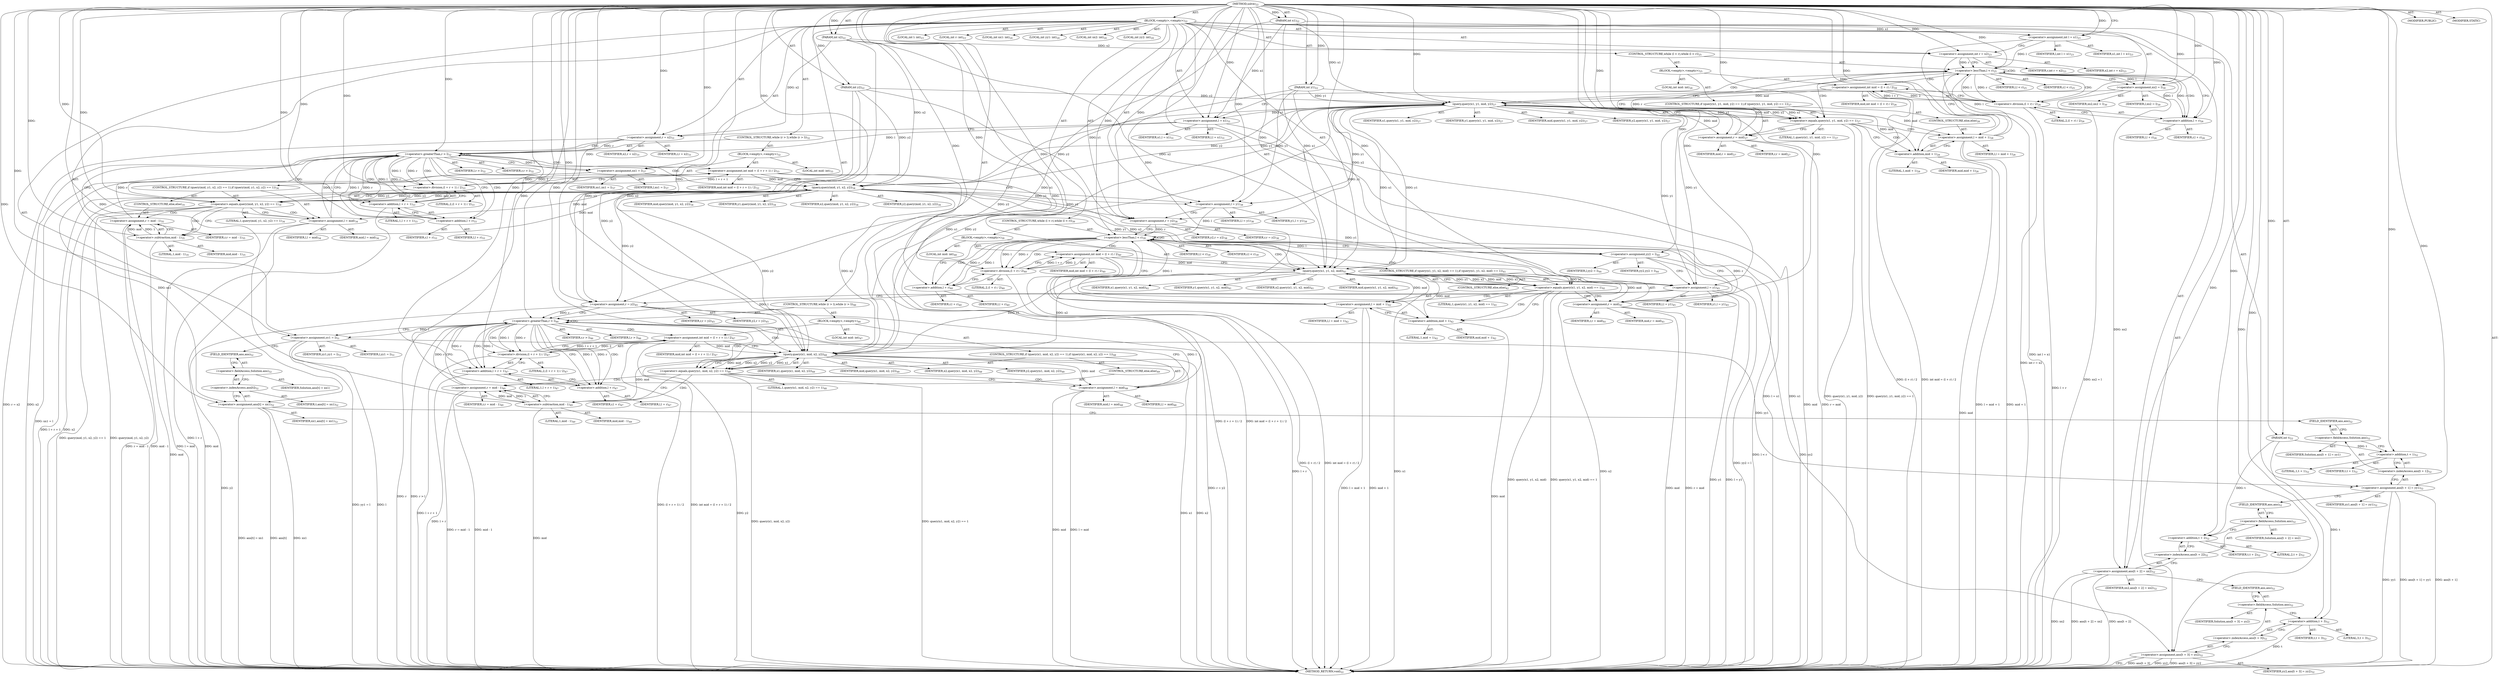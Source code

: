 digraph "solve" {  
"121" [label = <(METHOD,solve)<SUB>22</SUB>> ]
"122" [label = <(PARAM,int x1)<SUB>22</SUB>> ]
"123" [label = <(PARAM,int y1)<SUB>22</SUB>> ]
"124" [label = <(PARAM,int x2)<SUB>22</SUB>> ]
"125" [label = <(PARAM,int y2)<SUB>22</SUB>> ]
"126" [label = <(PARAM,int t)<SUB>22</SUB>> ]
"127" [label = <(BLOCK,&lt;empty&gt;,&lt;empty&gt;)<SUB>22</SUB>> ]
"128" [label = <(LOCAL,int l: int)<SUB>23</SUB>> ]
"129" [label = <(LOCAL,int r: int)<SUB>23</SUB>> ]
"130" [label = <(&lt;operator&gt;.assignment,int l = x1)<SUB>23</SUB>> ]
"131" [label = <(IDENTIFIER,l,int l = x1)<SUB>23</SUB>> ]
"132" [label = <(IDENTIFIER,x1,int l = x1)<SUB>23</SUB>> ]
"133" [label = <(&lt;operator&gt;.assignment,int r = x2)<SUB>23</SUB>> ]
"134" [label = <(IDENTIFIER,r,int r = x2)<SUB>23</SUB>> ]
"135" [label = <(IDENTIFIER,x2,int r = x2)<SUB>23</SUB>> ]
"136" [label = <(LOCAL,int xx1: int)<SUB>24</SUB>> ]
"137" [label = <(LOCAL,int yy1: int)<SUB>24</SUB>> ]
"138" [label = <(LOCAL,int xx2: int)<SUB>24</SUB>> ]
"139" [label = <(LOCAL,int yy2: int)<SUB>24</SUB>> ]
"140" [label = <(CONTROL_STRUCTURE,while (l &lt; r),while (l &lt; r))<SUB>25</SUB>> ]
"141" [label = <(&lt;operator&gt;.lessThan,l &lt; r)<SUB>25</SUB>> ]
"142" [label = <(IDENTIFIER,l,l &lt; r)<SUB>25</SUB>> ]
"143" [label = <(IDENTIFIER,r,l &lt; r)<SUB>25</SUB>> ]
"144" [label = <(BLOCK,&lt;empty&gt;,&lt;empty&gt;)<SUB>25</SUB>> ]
"145" [label = <(LOCAL,int mid: int)<SUB>26</SUB>> ]
"146" [label = <(&lt;operator&gt;.assignment,int mid = (l + r) / 2)<SUB>26</SUB>> ]
"147" [label = <(IDENTIFIER,mid,int mid = (l + r) / 2)<SUB>26</SUB>> ]
"148" [label = <(&lt;operator&gt;.division,(l + r) / 2)<SUB>26</SUB>> ]
"149" [label = <(&lt;operator&gt;.addition,l + r)<SUB>26</SUB>> ]
"150" [label = <(IDENTIFIER,l,l + r)<SUB>26</SUB>> ]
"151" [label = <(IDENTIFIER,r,l + r)<SUB>26</SUB>> ]
"152" [label = <(LITERAL,2,(l + r) / 2)<SUB>26</SUB>> ]
"153" [label = <(CONTROL_STRUCTURE,if (query(x1, y1, mid, y2) == 1),if (query(x1, y1, mid, y2) == 1))<SUB>27</SUB>> ]
"154" [label = <(&lt;operator&gt;.equals,query(x1, y1, mid, y2) == 1)<SUB>27</SUB>> ]
"155" [label = <(query,query(x1, y1, mid, y2))<SUB>27</SUB>> ]
"156" [label = <(IDENTIFIER,x1,query(x1, y1, mid, y2))<SUB>27</SUB>> ]
"157" [label = <(IDENTIFIER,y1,query(x1, y1, mid, y2))<SUB>27</SUB>> ]
"158" [label = <(IDENTIFIER,mid,query(x1, y1, mid, y2))<SUB>27</SUB>> ]
"159" [label = <(IDENTIFIER,y2,query(x1, y1, mid, y2))<SUB>27</SUB>> ]
"160" [label = <(LITERAL,1,query(x1, y1, mid, y2) == 1)<SUB>27</SUB>> ]
"161" [label = <(&lt;operator&gt;.assignment,r = mid)<SUB>27</SUB>> ]
"162" [label = <(IDENTIFIER,r,r = mid)<SUB>27</SUB>> ]
"163" [label = <(IDENTIFIER,mid,r = mid)<SUB>27</SUB>> ]
"164" [label = <(CONTROL_STRUCTURE,else,else)<SUB>28</SUB>> ]
"165" [label = <(&lt;operator&gt;.assignment,l = mid + 1)<SUB>28</SUB>> ]
"166" [label = <(IDENTIFIER,l,l = mid + 1)<SUB>28</SUB>> ]
"167" [label = <(&lt;operator&gt;.addition,mid + 1)<SUB>28</SUB>> ]
"168" [label = <(IDENTIFIER,mid,mid + 1)<SUB>28</SUB>> ]
"169" [label = <(LITERAL,1,mid + 1)<SUB>28</SUB>> ]
"170" [label = <(&lt;operator&gt;.assignment,xx2 = l)<SUB>30</SUB>> ]
"171" [label = <(IDENTIFIER,xx2,xx2 = l)<SUB>30</SUB>> ]
"172" [label = <(IDENTIFIER,l,xx2 = l)<SUB>30</SUB>> ]
"173" [label = <(&lt;operator&gt;.assignment,l = x1)<SUB>31</SUB>> ]
"174" [label = <(IDENTIFIER,l,l = x1)<SUB>31</SUB>> ]
"175" [label = <(IDENTIFIER,x1,l = x1)<SUB>31</SUB>> ]
"176" [label = <(&lt;operator&gt;.assignment,r = x2)<SUB>31</SUB>> ]
"177" [label = <(IDENTIFIER,r,r = x2)<SUB>31</SUB>> ]
"178" [label = <(IDENTIFIER,x2,r = x2)<SUB>31</SUB>> ]
"179" [label = <(CONTROL_STRUCTURE,while (r &gt; l),while (r &gt; l))<SUB>32</SUB>> ]
"180" [label = <(&lt;operator&gt;.greaterThan,r &gt; l)<SUB>32</SUB>> ]
"181" [label = <(IDENTIFIER,r,r &gt; l)<SUB>32</SUB>> ]
"182" [label = <(IDENTIFIER,l,r &gt; l)<SUB>32</SUB>> ]
"183" [label = <(BLOCK,&lt;empty&gt;,&lt;empty&gt;)<SUB>32</SUB>> ]
"184" [label = <(LOCAL,int mid: int)<SUB>33</SUB>> ]
"185" [label = <(&lt;operator&gt;.assignment,int mid = (l + r + 1) / 2)<SUB>33</SUB>> ]
"186" [label = <(IDENTIFIER,mid,int mid = (l + r + 1) / 2)<SUB>33</SUB>> ]
"187" [label = <(&lt;operator&gt;.division,(l + r + 1) / 2)<SUB>33</SUB>> ]
"188" [label = <(&lt;operator&gt;.addition,l + r + 1)<SUB>33</SUB>> ]
"189" [label = <(&lt;operator&gt;.addition,l + r)<SUB>33</SUB>> ]
"190" [label = <(IDENTIFIER,l,l + r)<SUB>33</SUB>> ]
"191" [label = <(IDENTIFIER,r,l + r)<SUB>33</SUB>> ]
"192" [label = <(LITERAL,1,l + r + 1)<SUB>33</SUB>> ]
"193" [label = <(LITERAL,2,(l + r + 1) / 2)<SUB>33</SUB>> ]
"194" [label = <(CONTROL_STRUCTURE,if (query(mid, y1, x2, y2) == 1),if (query(mid, y1, x2, y2) == 1))<SUB>34</SUB>> ]
"195" [label = <(&lt;operator&gt;.equals,query(mid, y1, x2, y2) == 1)<SUB>34</SUB>> ]
"196" [label = <(query,query(mid, y1, x2, y2))<SUB>34</SUB>> ]
"197" [label = <(IDENTIFIER,mid,query(mid, y1, x2, y2))<SUB>34</SUB>> ]
"198" [label = <(IDENTIFIER,y1,query(mid, y1, x2, y2))<SUB>34</SUB>> ]
"199" [label = <(IDENTIFIER,x2,query(mid, y1, x2, y2))<SUB>34</SUB>> ]
"200" [label = <(IDENTIFIER,y2,query(mid, y1, x2, y2))<SUB>34</SUB>> ]
"201" [label = <(LITERAL,1,query(mid, y1, x2, y2) == 1)<SUB>34</SUB>> ]
"202" [label = <(&lt;operator&gt;.assignment,l = mid)<SUB>34</SUB>> ]
"203" [label = <(IDENTIFIER,l,l = mid)<SUB>34</SUB>> ]
"204" [label = <(IDENTIFIER,mid,l = mid)<SUB>34</SUB>> ]
"205" [label = <(CONTROL_STRUCTURE,else,else)<SUB>35</SUB>> ]
"206" [label = <(&lt;operator&gt;.assignment,r = mid - 1)<SUB>35</SUB>> ]
"207" [label = <(IDENTIFIER,r,r = mid - 1)<SUB>35</SUB>> ]
"208" [label = <(&lt;operator&gt;.subtraction,mid - 1)<SUB>35</SUB>> ]
"209" [label = <(IDENTIFIER,mid,mid - 1)<SUB>35</SUB>> ]
"210" [label = <(LITERAL,1,mid - 1)<SUB>35</SUB>> ]
"211" [label = <(&lt;operator&gt;.assignment,xx1 = l)<SUB>37</SUB>> ]
"212" [label = <(IDENTIFIER,xx1,xx1 = l)<SUB>37</SUB>> ]
"213" [label = <(IDENTIFIER,l,xx1 = l)<SUB>37</SUB>> ]
"214" [label = <(&lt;operator&gt;.assignment,l = y1)<SUB>38</SUB>> ]
"215" [label = <(IDENTIFIER,l,l = y1)<SUB>38</SUB>> ]
"216" [label = <(IDENTIFIER,y1,l = y1)<SUB>38</SUB>> ]
"217" [label = <(&lt;operator&gt;.assignment,r = y2)<SUB>38</SUB>> ]
"218" [label = <(IDENTIFIER,r,r = y2)<SUB>38</SUB>> ]
"219" [label = <(IDENTIFIER,y2,r = y2)<SUB>38</SUB>> ]
"220" [label = <(CONTROL_STRUCTURE,while (l &lt; r),while (l &lt; r))<SUB>39</SUB>> ]
"221" [label = <(&lt;operator&gt;.lessThan,l &lt; r)<SUB>39</SUB>> ]
"222" [label = <(IDENTIFIER,l,l &lt; r)<SUB>39</SUB>> ]
"223" [label = <(IDENTIFIER,r,l &lt; r)<SUB>39</SUB>> ]
"224" [label = <(BLOCK,&lt;empty&gt;,&lt;empty&gt;)<SUB>39</SUB>> ]
"225" [label = <(LOCAL,int mid: int)<SUB>40</SUB>> ]
"226" [label = <(&lt;operator&gt;.assignment,int mid = (l + r) / 2)<SUB>40</SUB>> ]
"227" [label = <(IDENTIFIER,mid,int mid = (l + r) / 2)<SUB>40</SUB>> ]
"228" [label = <(&lt;operator&gt;.division,(l + r) / 2)<SUB>40</SUB>> ]
"229" [label = <(&lt;operator&gt;.addition,l + r)<SUB>40</SUB>> ]
"230" [label = <(IDENTIFIER,l,l + r)<SUB>40</SUB>> ]
"231" [label = <(IDENTIFIER,r,l + r)<SUB>40</SUB>> ]
"232" [label = <(LITERAL,2,(l + r) / 2)<SUB>40</SUB>> ]
"233" [label = <(CONTROL_STRUCTURE,if (query(x1, y1, x2, mid) == 1),if (query(x1, y1, x2, mid) == 1))<SUB>41</SUB>> ]
"234" [label = <(&lt;operator&gt;.equals,query(x1, y1, x2, mid) == 1)<SUB>41</SUB>> ]
"235" [label = <(query,query(x1, y1, x2, mid))<SUB>41</SUB>> ]
"236" [label = <(IDENTIFIER,x1,query(x1, y1, x2, mid))<SUB>41</SUB>> ]
"237" [label = <(IDENTIFIER,y1,query(x1, y1, x2, mid))<SUB>41</SUB>> ]
"238" [label = <(IDENTIFIER,x2,query(x1, y1, x2, mid))<SUB>41</SUB>> ]
"239" [label = <(IDENTIFIER,mid,query(x1, y1, x2, mid))<SUB>41</SUB>> ]
"240" [label = <(LITERAL,1,query(x1, y1, x2, mid) == 1)<SUB>41</SUB>> ]
"241" [label = <(&lt;operator&gt;.assignment,r = mid)<SUB>41</SUB>> ]
"242" [label = <(IDENTIFIER,r,r = mid)<SUB>41</SUB>> ]
"243" [label = <(IDENTIFIER,mid,r = mid)<SUB>41</SUB>> ]
"244" [label = <(CONTROL_STRUCTURE,else,else)<SUB>42</SUB>> ]
"245" [label = <(&lt;operator&gt;.assignment,l = mid + 1)<SUB>42</SUB>> ]
"246" [label = <(IDENTIFIER,l,l = mid + 1)<SUB>42</SUB>> ]
"247" [label = <(&lt;operator&gt;.addition,mid + 1)<SUB>42</SUB>> ]
"248" [label = <(IDENTIFIER,mid,mid + 1)<SUB>42</SUB>> ]
"249" [label = <(LITERAL,1,mid + 1)<SUB>42</SUB>> ]
"250" [label = <(&lt;operator&gt;.assignment,yy2 = l)<SUB>44</SUB>> ]
"251" [label = <(IDENTIFIER,yy2,yy2 = l)<SUB>44</SUB>> ]
"252" [label = <(IDENTIFIER,l,yy2 = l)<SUB>44</SUB>> ]
"253" [label = <(&lt;operator&gt;.assignment,l = y1)<SUB>45</SUB>> ]
"254" [label = <(IDENTIFIER,l,l = y1)<SUB>45</SUB>> ]
"255" [label = <(IDENTIFIER,y1,l = y1)<SUB>45</SUB>> ]
"256" [label = <(&lt;operator&gt;.assignment,r = y2)<SUB>45</SUB>> ]
"257" [label = <(IDENTIFIER,r,r = y2)<SUB>45</SUB>> ]
"258" [label = <(IDENTIFIER,y2,r = y2)<SUB>45</SUB>> ]
"259" [label = <(CONTROL_STRUCTURE,while (r &gt; l),while (r &gt; l))<SUB>46</SUB>> ]
"260" [label = <(&lt;operator&gt;.greaterThan,r &gt; l)<SUB>46</SUB>> ]
"261" [label = <(IDENTIFIER,r,r &gt; l)<SUB>46</SUB>> ]
"262" [label = <(IDENTIFIER,l,r &gt; l)<SUB>46</SUB>> ]
"263" [label = <(BLOCK,&lt;empty&gt;,&lt;empty&gt;)<SUB>46</SUB>> ]
"264" [label = <(LOCAL,int mid: int)<SUB>47</SUB>> ]
"265" [label = <(&lt;operator&gt;.assignment,int mid = (l + r + 1) / 2)<SUB>47</SUB>> ]
"266" [label = <(IDENTIFIER,mid,int mid = (l + r + 1) / 2)<SUB>47</SUB>> ]
"267" [label = <(&lt;operator&gt;.division,(l + r + 1) / 2)<SUB>47</SUB>> ]
"268" [label = <(&lt;operator&gt;.addition,l + r + 1)<SUB>47</SUB>> ]
"269" [label = <(&lt;operator&gt;.addition,l + r)<SUB>47</SUB>> ]
"270" [label = <(IDENTIFIER,l,l + r)<SUB>47</SUB>> ]
"271" [label = <(IDENTIFIER,r,l + r)<SUB>47</SUB>> ]
"272" [label = <(LITERAL,1,l + r + 1)<SUB>47</SUB>> ]
"273" [label = <(LITERAL,2,(l + r + 1) / 2)<SUB>47</SUB>> ]
"274" [label = <(CONTROL_STRUCTURE,if (query(x1, mid, x2, y2) == 1),if (query(x1, mid, x2, y2) == 1))<SUB>48</SUB>> ]
"275" [label = <(&lt;operator&gt;.equals,query(x1, mid, x2, y2) == 1)<SUB>48</SUB>> ]
"276" [label = <(query,query(x1, mid, x2, y2))<SUB>48</SUB>> ]
"277" [label = <(IDENTIFIER,x1,query(x1, mid, x2, y2))<SUB>48</SUB>> ]
"278" [label = <(IDENTIFIER,mid,query(x1, mid, x2, y2))<SUB>48</SUB>> ]
"279" [label = <(IDENTIFIER,x2,query(x1, mid, x2, y2))<SUB>48</SUB>> ]
"280" [label = <(IDENTIFIER,y2,query(x1, mid, x2, y2))<SUB>48</SUB>> ]
"281" [label = <(LITERAL,1,query(x1, mid, x2, y2) == 1)<SUB>48</SUB>> ]
"282" [label = <(&lt;operator&gt;.assignment,l = mid)<SUB>48</SUB>> ]
"283" [label = <(IDENTIFIER,l,l = mid)<SUB>48</SUB>> ]
"284" [label = <(IDENTIFIER,mid,l = mid)<SUB>48</SUB>> ]
"285" [label = <(CONTROL_STRUCTURE,else,else)<SUB>49</SUB>> ]
"286" [label = <(&lt;operator&gt;.assignment,r = mid - 1)<SUB>49</SUB>> ]
"287" [label = <(IDENTIFIER,r,r = mid - 1)<SUB>49</SUB>> ]
"288" [label = <(&lt;operator&gt;.subtraction,mid - 1)<SUB>49</SUB>> ]
"289" [label = <(IDENTIFIER,mid,mid - 1)<SUB>49</SUB>> ]
"290" [label = <(LITERAL,1,mid - 1)<SUB>49</SUB>> ]
"291" [label = <(&lt;operator&gt;.assignment,yy1 = l)<SUB>51</SUB>> ]
"292" [label = <(IDENTIFIER,yy1,yy1 = l)<SUB>51</SUB>> ]
"293" [label = <(IDENTIFIER,l,yy1 = l)<SUB>51</SUB>> ]
"294" [label = <(&lt;operator&gt;.assignment,ans[t] = xx1)<SUB>52</SUB>> ]
"295" [label = <(&lt;operator&gt;.indexAccess,ans[t])<SUB>52</SUB>> ]
"296" [label = <(&lt;operator&gt;.fieldAccess,Solution.ans)<SUB>52</SUB>> ]
"297" [label = <(IDENTIFIER,Solution,ans[t] = xx1)> ]
"298" [label = <(FIELD_IDENTIFIER,ans,ans)<SUB>52</SUB>> ]
"299" [label = <(IDENTIFIER,t,ans[t] = xx1)<SUB>52</SUB>> ]
"300" [label = <(IDENTIFIER,xx1,ans[t] = xx1)<SUB>52</SUB>> ]
"301" [label = <(&lt;operator&gt;.assignment,ans[t + 1] = yy1)<SUB>52</SUB>> ]
"302" [label = <(&lt;operator&gt;.indexAccess,ans[t + 1])<SUB>52</SUB>> ]
"303" [label = <(&lt;operator&gt;.fieldAccess,Solution.ans)<SUB>52</SUB>> ]
"304" [label = <(IDENTIFIER,Solution,ans[t + 1] = yy1)> ]
"305" [label = <(FIELD_IDENTIFIER,ans,ans)<SUB>52</SUB>> ]
"306" [label = <(&lt;operator&gt;.addition,t + 1)<SUB>52</SUB>> ]
"307" [label = <(IDENTIFIER,t,t + 1)<SUB>52</SUB>> ]
"308" [label = <(LITERAL,1,t + 1)<SUB>52</SUB>> ]
"309" [label = <(IDENTIFIER,yy1,ans[t + 1] = yy1)<SUB>52</SUB>> ]
"310" [label = <(&lt;operator&gt;.assignment,ans[t + 2] = xx2)<SUB>52</SUB>> ]
"311" [label = <(&lt;operator&gt;.indexAccess,ans[t + 2])<SUB>52</SUB>> ]
"312" [label = <(&lt;operator&gt;.fieldAccess,Solution.ans)<SUB>52</SUB>> ]
"313" [label = <(IDENTIFIER,Solution,ans[t + 2] = xx2)> ]
"314" [label = <(FIELD_IDENTIFIER,ans,ans)<SUB>52</SUB>> ]
"315" [label = <(&lt;operator&gt;.addition,t + 2)<SUB>52</SUB>> ]
"316" [label = <(IDENTIFIER,t,t + 2)<SUB>52</SUB>> ]
"317" [label = <(LITERAL,2,t + 2)<SUB>52</SUB>> ]
"318" [label = <(IDENTIFIER,xx2,ans[t + 2] = xx2)<SUB>52</SUB>> ]
"319" [label = <(&lt;operator&gt;.assignment,ans[t + 3] = yy2)<SUB>52</SUB>> ]
"320" [label = <(&lt;operator&gt;.indexAccess,ans[t + 3])<SUB>52</SUB>> ]
"321" [label = <(&lt;operator&gt;.fieldAccess,Solution.ans)<SUB>52</SUB>> ]
"322" [label = <(IDENTIFIER,Solution,ans[t + 3] = yy2)> ]
"323" [label = <(FIELD_IDENTIFIER,ans,ans)<SUB>52</SUB>> ]
"324" [label = <(&lt;operator&gt;.addition,t + 3)<SUB>52</SUB>> ]
"325" [label = <(IDENTIFIER,t,t + 3)<SUB>52</SUB>> ]
"326" [label = <(LITERAL,3,t + 3)<SUB>52</SUB>> ]
"327" [label = <(IDENTIFIER,yy2,ans[t + 3] = yy2)<SUB>52</SUB>> ]
"328" [label = <(MODIFIER,PUBLIC)> ]
"329" [label = <(MODIFIER,STATIC)> ]
"330" [label = <(METHOD_RETURN,void)<SUB>22</SUB>> ]
  "121" -> "122"  [ label = "AST: "] 
  "121" -> "123"  [ label = "AST: "] 
  "121" -> "124"  [ label = "AST: "] 
  "121" -> "125"  [ label = "AST: "] 
  "121" -> "126"  [ label = "AST: "] 
  "121" -> "127"  [ label = "AST: "] 
  "121" -> "328"  [ label = "AST: "] 
  "121" -> "329"  [ label = "AST: "] 
  "121" -> "330"  [ label = "AST: "] 
  "127" -> "128"  [ label = "AST: "] 
  "127" -> "129"  [ label = "AST: "] 
  "127" -> "130"  [ label = "AST: "] 
  "127" -> "133"  [ label = "AST: "] 
  "127" -> "136"  [ label = "AST: "] 
  "127" -> "137"  [ label = "AST: "] 
  "127" -> "138"  [ label = "AST: "] 
  "127" -> "139"  [ label = "AST: "] 
  "127" -> "140"  [ label = "AST: "] 
  "127" -> "170"  [ label = "AST: "] 
  "127" -> "173"  [ label = "AST: "] 
  "127" -> "176"  [ label = "AST: "] 
  "127" -> "179"  [ label = "AST: "] 
  "127" -> "211"  [ label = "AST: "] 
  "127" -> "214"  [ label = "AST: "] 
  "127" -> "217"  [ label = "AST: "] 
  "127" -> "220"  [ label = "AST: "] 
  "127" -> "250"  [ label = "AST: "] 
  "127" -> "253"  [ label = "AST: "] 
  "127" -> "256"  [ label = "AST: "] 
  "127" -> "259"  [ label = "AST: "] 
  "127" -> "291"  [ label = "AST: "] 
  "127" -> "294"  [ label = "AST: "] 
  "127" -> "301"  [ label = "AST: "] 
  "127" -> "310"  [ label = "AST: "] 
  "127" -> "319"  [ label = "AST: "] 
  "130" -> "131"  [ label = "AST: "] 
  "130" -> "132"  [ label = "AST: "] 
  "133" -> "134"  [ label = "AST: "] 
  "133" -> "135"  [ label = "AST: "] 
  "140" -> "141"  [ label = "AST: "] 
  "140" -> "144"  [ label = "AST: "] 
  "141" -> "142"  [ label = "AST: "] 
  "141" -> "143"  [ label = "AST: "] 
  "144" -> "145"  [ label = "AST: "] 
  "144" -> "146"  [ label = "AST: "] 
  "144" -> "153"  [ label = "AST: "] 
  "146" -> "147"  [ label = "AST: "] 
  "146" -> "148"  [ label = "AST: "] 
  "148" -> "149"  [ label = "AST: "] 
  "148" -> "152"  [ label = "AST: "] 
  "149" -> "150"  [ label = "AST: "] 
  "149" -> "151"  [ label = "AST: "] 
  "153" -> "154"  [ label = "AST: "] 
  "153" -> "161"  [ label = "AST: "] 
  "153" -> "164"  [ label = "AST: "] 
  "154" -> "155"  [ label = "AST: "] 
  "154" -> "160"  [ label = "AST: "] 
  "155" -> "156"  [ label = "AST: "] 
  "155" -> "157"  [ label = "AST: "] 
  "155" -> "158"  [ label = "AST: "] 
  "155" -> "159"  [ label = "AST: "] 
  "161" -> "162"  [ label = "AST: "] 
  "161" -> "163"  [ label = "AST: "] 
  "164" -> "165"  [ label = "AST: "] 
  "165" -> "166"  [ label = "AST: "] 
  "165" -> "167"  [ label = "AST: "] 
  "167" -> "168"  [ label = "AST: "] 
  "167" -> "169"  [ label = "AST: "] 
  "170" -> "171"  [ label = "AST: "] 
  "170" -> "172"  [ label = "AST: "] 
  "173" -> "174"  [ label = "AST: "] 
  "173" -> "175"  [ label = "AST: "] 
  "176" -> "177"  [ label = "AST: "] 
  "176" -> "178"  [ label = "AST: "] 
  "179" -> "180"  [ label = "AST: "] 
  "179" -> "183"  [ label = "AST: "] 
  "180" -> "181"  [ label = "AST: "] 
  "180" -> "182"  [ label = "AST: "] 
  "183" -> "184"  [ label = "AST: "] 
  "183" -> "185"  [ label = "AST: "] 
  "183" -> "194"  [ label = "AST: "] 
  "185" -> "186"  [ label = "AST: "] 
  "185" -> "187"  [ label = "AST: "] 
  "187" -> "188"  [ label = "AST: "] 
  "187" -> "193"  [ label = "AST: "] 
  "188" -> "189"  [ label = "AST: "] 
  "188" -> "192"  [ label = "AST: "] 
  "189" -> "190"  [ label = "AST: "] 
  "189" -> "191"  [ label = "AST: "] 
  "194" -> "195"  [ label = "AST: "] 
  "194" -> "202"  [ label = "AST: "] 
  "194" -> "205"  [ label = "AST: "] 
  "195" -> "196"  [ label = "AST: "] 
  "195" -> "201"  [ label = "AST: "] 
  "196" -> "197"  [ label = "AST: "] 
  "196" -> "198"  [ label = "AST: "] 
  "196" -> "199"  [ label = "AST: "] 
  "196" -> "200"  [ label = "AST: "] 
  "202" -> "203"  [ label = "AST: "] 
  "202" -> "204"  [ label = "AST: "] 
  "205" -> "206"  [ label = "AST: "] 
  "206" -> "207"  [ label = "AST: "] 
  "206" -> "208"  [ label = "AST: "] 
  "208" -> "209"  [ label = "AST: "] 
  "208" -> "210"  [ label = "AST: "] 
  "211" -> "212"  [ label = "AST: "] 
  "211" -> "213"  [ label = "AST: "] 
  "214" -> "215"  [ label = "AST: "] 
  "214" -> "216"  [ label = "AST: "] 
  "217" -> "218"  [ label = "AST: "] 
  "217" -> "219"  [ label = "AST: "] 
  "220" -> "221"  [ label = "AST: "] 
  "220" -> "224"  [ label = "AST: "] 
  "221" -> "222"  [ label = "AST: "] 
  "221" -> "223"  [ label = "AST: "] 
  "224" -> "225"  [ label = "AST: "] 
  "224" -> "226"  [ label = "AST: "] 
  "224" -> "233"  [ label = "AST: "] 
  "226" -> "227"  [ label = "AST: "] 
  "226" -> "228"  [ label = "AST: "] 
  "228" -> "229"  [ label = "AST: "] 
  "228" -> "232"  [ label = "AST: "] 
  "229" -> "230"  [ label = "AST: "] 
  "229" -> "231"  [ label = "AST: "] 
  "233" -> "234"  [ label = "AST: "] 
  "233" -> "241"  [ label = "AST: "] 
  "233" -> "244"  [ label = "AST: "] 
  "234" -> "235"  [ label = "AST: "] 
  "234" -> "240"  [ label = "AST: "] 
  "235" -> "236"  [ label = "AST: "] 
  "235" -> "237"  [ label = "AST: "] 
  "235" -> "238"  [ label = "AST: "] 
  "235" -> "239"  [ label = "AST: "] 
  "241" -> "242"  [ label = "AST: "] 
  "241" -> "243"  [ label = "AST: "] 
  "244" -> "245"  [ label = "AST: "] 
  "245" -> "246"  [ label = "AST: "] 
  "245" -> "247"  [ label = "AST: "] 
  "247" -> "248"  [ label = "AST: "] 
  "247" -> "249"  [ label = "AST: "] 
  "250" -> "251"  [ label = "AST: "] 
  "250" -> "252"  [ label = "AST: "] 
  "253" -> "254"  [ label = "AST: "] 
  "253" -> "255"  [ label = "AST: "] 
  "256" -> "257"  [ label = "AST: "] 
  "256" -> "258"  [ label = "AST: "] 
  "259" -> "260"  [ label = "AST: "] 
  "259" -> "263"  [ label = "AST: "] 
  "260" -> "261"  [ label = "AST: "] 
  "260" -> "262"  [ label = "AST: "] 
  "263" -> "264"  [ label = "AST: "] 
  "263" -> "265"  [ label = "AST: "] 
  "263" -> "274"  [ label = "AST: "] 
  "265" -> "266"  [ label = "AST: "] 
  "265" -> "267"  [ label = "AST: "] 
  "267" -> "268"  [ label = "AST: "] 
  "267" -> "273"  [ label = "AST: "] 
  "268" -> "269"  [ label = "AST: "] 
  "268" -> "272"  [ label = "AST: "] 
  "269" -> "270"  [ label = "AST: "] 
  "269" -> "271"  [ label = "AST: "] 
  "274" -> "275"  [ label = "AST: "] 
  "274" -> "282"  [ label = "AST: "] 
  "274" -> "285"  [ label = "AST: "] 
  "275" -> "276"  [ label = "AST: "] 
  "275" -> "281"  [ label = "AST: "] 
  "276" -> "277"  [ label = "AST: "] 
  "276" -> "278"  [ label = "AST: "] 
  "276" -> "279"  [ label = "AST: "] 
  "276" -> "280"  [ label = "AST: "] 
  "282" -> "283"  [ label = "AST: "] 
  "282" -> "284"  [ label = "AST: "] 
  "285" -> "286"  [ label = "AST: "] 
  "286" -> "287"  [ label = "AST: "] 
  "286" -> "288"  [ label = "AST: "] 
  "288" -> "289"  [ label = "AST: "] 
  "288" -> "290"  [ label = "AST: "] 
  "291" -> "292"  [ label = "AST: "] 
  "291" -> "293"  [ label = "AST: "] 
  "294" -> "295"  [ label = "AST: "] 
  "294" -> "300"  [ label = "AST: "] 
  "295" -> "296"  [ label = "AST: "] 
  "295" -> "299"  [ label = "AST: "] 
  "296" -> "297"  [ label = "AST: "] 
  "296" -> "298"  [ label = "AST: "] 
  "301" -> "302"  [ label = "AST: "] 
  "301" -> "309"  [ label = "AST: "] 
  "302" -> "303"  [ label = "AST: "] 
  "302" -> "306"  [ label = "AST: "] 
  "303" -> "304"  [ label = "AST: "] 
  "303" -> "305"  [ label = "AST: "] 
  "306" -> "307"  [ label = "AST: "] 
  "306" -> "308"  [ label = "AST: "] 
  "310" -> "311"  [ label = "AST: "] 
  "310" -> "318"  [ label = "AST: "] 
  "311" -> "312"  [ label = "AST: "] 
  "311" -> "315"  [ label = "AST: "] 
  "312" -> "313"  [ label = "AST: "] 
  "312" -> "314"  [ label = "AST: "] 
  "315" -> "316"  [ label = "AST: "] 
  "315" -> "317"  [ label = "AST: "] 
  "319" -> "320"  [ label = "AST: "] 
  "319" -> "327"  [ label = "AST: "] 
  "320" -> "321"  [ label = "AST: "] 
  "320" -> "324"  [ label = "AST: "] 
  "321" -> "322"  [ label = "AST: "] 
  "321" -> "323"  [ label = "AST: "] 
  "324" -> "325"  [ label = "AST: "] 
  "324" -> "326"  [ label = "AST: "] 
  "130" -> "133"  [ label = "CFG: "] 
  "133" -> "141"  [ label = "CFG: "] 
  "170" -> "173"  [ label = "CFG: "] 
  "173" -> "176"  [ label = "CFG: "] 
  "176" -> "180"  [ label = "CFG: "] 
  "211" -> "214"  [ label = "CFG: "] 
  "214" -> "217"  [ label = "CFG: "] 
  "217" -> "221"  [ label = "CFG: "] 
  "250" -> "253"  [ label = "CFG: "] 
  "253" -> "256"  [ label = "CFG: "] 
  "256" -> "260"  [ label = "CFG: "] 
  "291" -> "298"  [ label = "CFG: "] 
  "294" -> "305"  [ label = "CFG: "] 
  "301" -> "314"  [ label = "CFG: "] 
  "310" -> "323"  [ label = "CFG: "] 
  "319" -> "330"  [ label = "CFG: "] 
  "141" -> "149"  [ label = "CFG: "] 
  "141" -> "170"  [ label = "CFG: "] 
  "180" -> "189"  [ label = "CFG: "] 
  "180" -> "211"  [ label = "CFG: "] 
  "221" -> "229"  [ label = "CFG: "] 
  "221" -> "250"  [ label = "CFG: "] 
  "260" -> "269"  [ label = "CFG: "] 
  "260" -> "291"  [ label = "CFG: "] 
  "295" -> "294"  [ label = "CFG: "] 
  "302" -> "301"  [ label = "CFG: "] 
  "311" -> "310"  [ label = "CFG: "] 
  "320" -> "319"  [ label = "CFG: "] 
  "146" -> "155"  [ label = "CFG: "] 
  "185" -> "196"  [ label = "CFG: "] 
  "226" -> "235"  [ label = "CFG: "] 
  "265" -> "276"  [ label = "CFG: "] 
  "296" -> "295"  [ label = "CFG: "] 
  "303" -> "306"  [ label = "CFG: "] 
  "306" -> "302"  [ label = "CFG: "] 
  "312" -> "315"  [ label = "CFG: "] 
  "315" -> "311"  [ label = "CFG: "] 
  "321" -> "324"  [ label = "CFG: "] 
  "324" -> "320"  [ label = "CFG: "] 
  "148" -> "146"  [ label = "CFG: "] 
  "154" -> "161"  [ label = "CFG: "] 
  "154" -> "167"  [ label = "CFG: "] 
  "161" -> "141"  [ label = "CFG: "] 
  "187" -> "185"  [ label = "CFG: "] 
  "195" -> "202"  [ label = "CFG: "] 
  "195" -> "208"  [ label = "CFG: "] 
  "202" -> "180"  [ label = "CFG: "] 
  "228" -> "226"  [ label = "CFG: "] 
  "234" -> "241"  [ label = "CFG: "] 
  "234" -> "247"  [ label = "CFG: "] 
  "241" -> "221"  [ label = "CFG: "] 
  "267" -> "265"  [ label = "CFG: "] 
  "275" -> "282"  [ label = "CFG: "] 
  "275" -> "288"  [ label = "CFG: "] 
  "282" -> "260"  [ label = "CFG: "] 
  "298" -> "296"  [ label = "CFG: "] 
  "305" -> "303"  [ label = "CFG: "] 
  "314" -> "312"  [ label = "CFG: "] 
  "323" -> "321"  [ label = "CFG: "] 
  "149" -> "148"  [ label = "CFG: "] 
  "155" -> "154"  [ label = "CFG: "] 
  "165" -> "141"  [ label = "CFG: "] 
  "188" -> "187"  [ label = "CFG: "] 
  "196" -> "195"  [ label = "CFG: "] 
  "206" -> "180"  [ label = "CFG: "] 
  "229" -> "228"  [ label = "CFG: "] 
  "235" -> "234"  [ label = "CFG: "] 
  "245" -> "221"  [ label = "CFG: "] 
  "268" -> "267"  [ label = "CFG: "] 
  "276" -> "275"  [ label = "CFG: "] 
  "286" -> "260"  [ label = "CFG: "] 
  "167" -> "165"  [ label = "CFG: "] 
  "189" -> "188"  [ label = "CFG: "] 
  "208" -> "206"  [ label = "CFG: "] 
  "247" -> "245"  [ label = "CFG: "] 
  "269" -> "268"  [ label = "CFG: "] 
  "288" -> "286"  [ label = "CFG: "] 
  "121" -> "130"  [ label = "CFG: "] 
  "130" -> "330"  [ label = "DDG: int l = x1"] 
  "133" -> "330"  [ label = "DDG: int r = x2"] 
  "170" -> "330"  [ label = "DDG: xx2 = l"] 
  "173" -> "330"  [ label = "DDG: x1"] 
  "173" -> "330"  [ label = "DDG: l = x1"] 
  "176" -> "330"  [ label = "DDG: x2"] 
  "176" -> "330"  [ label = "DDG: r = x2"] 
  "211" -> "330"  [ label = "DDG: xx1 = l"] 
  "221" -> "330"  [ label = "DDG: l &lt; r"] 
  "250" -> "330"  [ label = "DDG: yy2 = l"] 
  "253" -> "330"  [ label = "DDG: y1"] 
  "253" -> "330"  [ label = "DDG: l = y1"] 
  "256" -> "330"  [ label = "DDG: y2"] 
  "256" -> "330"  [ label = "DDG: r = y2"] 
  "260" -> "330"  [ label = "DDG: r"] 
  "260" -> "330"  [ label = "DDG: r &gt; l"] 
  "291" -> "330"  [ label = "DDG: l"] 
  "291" -> "330"  [ label = "DDG: yy1 = l"] 
  "294" -> "330"  [ label = "DDG: ans[t]"] 
  "294" -> "330"  [ label = "DDG: xx1"] 
  "294" -> "330"  [ label = "DDG: ans[t] = xx1"] 
  "301" -> "330"  [ label = "DDG: ans[t + 1]"] 
  "301" -> "330"  [ label = "DDG: yy1"] 
  "301" -> "330"  [ label = "DDG: ans[t + 1] = yy1"] 
  "310" -> "330"  [ label = "DDG: ans[t + 2]"] 
  "310" -> "330"  [ label = "DDG: xx2"] 
  "310" -> "330"  [ label = "DDG: ans[t + 2] = xx2"] 
  "324" -> "330"  [ label = "DDG: t"] 
  "319" -> "330"  [ label = "DDG: ans[t + 3]"] 
  "319" -> "330"  [ label = "DDG: yy2"] 
  "319" -> "330"  [ label = "DDG: ans[t + 3] = yy2"] 
  "268" -> "330"  [ label = "DDG: l + r"] 
  "267" -> "330"  [ label = "DDG: l + r + 1"] 
  "265" -> "330"  [ label = "DDG: (l + r + 1) / 2"] 
  "265" -> "330"  [ label = "DDG: int mid = (l + r + 1) / 2"] 
  "276" -> "330"  [ label = "DDG: x1"] 
  "276" -> "330"  [ label = "DDG: x2"] 
  "276" -> "330"  [ label = "DDG: y2"] 
  "275" -> "330"  [ label = "DDG: query(x1, mid, x2, y2)"] 
  "275" -> "330"  [ label = "DDG: query(x1, mid, x2, y2) == 1"] 
  "288" -> "330"  [ label = "DDG: mid"] 
  "286" -> "330"  [ label = "DDG: mid - 1"] 
  "286" -> "330"  [ label = "DDG: r = mid - 1"] 
  "282" -> "330"  [ label = "DDG: mid"] 
  "282" -> "330"  [ label = "DDG: l = mid"] 
  "228" -> "330"  [ label = "DDG: l + r"] 
  "226" -> "330"  [ label = "DDG: (l + r) / 2"] 
  "226" -> "330"  [ label = "DDG: int mid = (l + r) / 2"] 
  "235" -> "330"  [ label = "DDG: x1"] 
  "235" -> "330"  [ label = "DDG: x2"] 
  "234" -> "330"  [ label = "DDG: query(x1, y1, x2, mid)"] 
  "234" -> "330"  [ label = "DDG: query(x1, y1, x2, mid) == 1"] 
  "247" -> "330"  [ label = "DDG: mid"] 
  "245" -> "330"  [ label = "DDG: mid + 1"] 
  "245" -> "330"  [ label = "DDG: l = mid + 1"] 
  "241" -> "330"  [ label = "DDG: mid"] 
  "241" -> "330"  [ label = "DDG: r = mid"] 
  "188" -> "330"  [ label = "DDG: l + r"] 
  "187" -> "330"  [ label = "DDG: l + r + 1"] 
  "185" -> "330"  [ label = "DDG: (l + r + 1) / 2"] 
  "185" -> "330"  [ label = "DDG: int mid = (l + r + 1) / 2"] 
  "196" -> "330"  [ label = "DDG: x2"] 
  "195" -> "330"  [ label = "DDG: query(mid, y1, x2, y2)"] 
  "195" -> "330"  [ label = "DDG: query(mid, y1, x2, y2) == 1"] 
  "208" -> "330"  [ label = "DDG: mid"] 
  "206" -> "330"  [ label = "DDG: mid - 1"] 
  "206" -> "330"  [ label = "DDG: r = mid - 1"] 
  "202" -> "330"  [ label = "DDG: mid"] 
  "202" -> "330"  [ label = "DDG: l = mid"] 
  "148" -> "330"  [ label = "DDG: l + r"] 
  "146" -> "330"  [ label = "DDG: (l + r) / 2"] 
  "146" -> "330"  [ label = "DDG: int mid = (l + r) / 2"] 
  "154" -> "330"  [ label = "DDG: query(x1, y1, mid, y2)"] 
  "154" -> "330"  [ label = "DDG: query(x1, y1, mid, y2) == 1"] 
  "167" -> "330"  [ label = "DDG: mid"] 
  "165" -> "330"  [ label = "DDG: mid + 1"] 
  "165" -> "330"  [ label = "DDG: l = mid + 1"] 
  "161" -> "330"  [ label = "DDG: mid"] 
  "161" -> "330"  [ label = "DDG: r = mid"] 
  "121" -> "122"  [ label = "DDG: "] 
  "121" -> "123"  [ label = "DDG: "] 
  "121" -> "124"  [ label = "DDG: "] 
  "121" -> "125"  [ label = "DDG: "] 
  "121" -> "126"  [ label = "DDG: "] 
  "122" -> "130"  [ label = "DDG: x1"] 
  "121" -> "130"  [ label = "DDG: "] 
  "124" -> "133"  [ label = "DDG: x2"] 
  "121" -> "133"  [ label = "DDG: "] 
  "141" -> "170"  [ label = "DDG: l"] 
  "121" -> "170"  [ label = "DDG: "] 
  "155" -> "173"  [ label = "DDG: x1"] 
  "121" -> "173"  [ label = "DDG: "] 
  "122" -> "173"  [ label = "DDG: x1"] 
  "121" -> "176"  [ label = "DDG: "] 
  "124" -> "176"  [ label = "DDG: x2"] 
  "180" -> "211"  [ label = "DDG: l"] 
  "121" -> "211"  [ label = "DDG: "] 
  "123" -> "214"  [ label = "DDG: y1"] 
  "196" -> "214"  [ label = "DDG: y1"] 
  "155" -> "214"  [ label = "DDG: y1"] 
  "121" -> "214"  [ label = "DDG: "] 
  "125" -> "217"  [ label = "DDG: y2"] 
  "196" -> "217"  [ label = "DDG: y2"] 
  "155" -> "217"  [ label = "DDG: y2"] 
  "121" -> "217"  [ label = "DDG: "] 
  "221" -> "250"  [ label = "DDG: l"] 
  "121" -> "250"  [ label = "DDG: "] 
  "235" -> "253"  [ label = "DDG: y1"] 
  "121" -> "253"  [ label = "DDG: "] 
  "123" -> "253"  [ label = "DDG: y1"] 
  "196" -> "253"  [ label = "DDG: y1"] 
  "155" -> "253"  [ label = "DDG: y1"] 
  "121" -> "256"  [ label = "DDG: "] 
  "125" -> "256"  [ label = "DDG: y2"] 
  "196" -> "256"  [ label = "DDG: y2"] 
  "155" -> "256"  [ label = "DDG: y2"] 
  "260" -> "291"  [ label = "DDG: l"] 
  "121" -> "291"  [ label = "DDG: "] 
  "211" -> "294"  [ label = "DDG: xx1"] 
  "121" -> "294"  [ label = "DDG: "] 
  "291" -> "301"  [ label = "DDG: yy1"] 
  "121" -> "301"  [ label = "DDG: "] 
  "170" -> "310"  [ label = "DDG: xx2"] 
  "121" -> "310"  [ label = "DDG: "] 
  "250" -> "319"  [ label = "DDG: yy2"] 
  "121" -> "319"  [ label = "DDG: "] 
  "130" -> "141"  [ label = "DDG: l"] 
  "165" -> "141"  [ label = "DDG: l"] 
  "121" -> "141"  [ label = "DDG: "] 
  "133" -> "141"  [ label = "DDG: r"] 
  "161" -> "141"  [ label = "DDG: r"] 
  "148" -> "146"  [ label = "DDG: l + r"] 
  "148" -> "146"  [ label = "DDG: 2"] 
  "176" -> "180"  [ label = "DDG: r"] 
  "206" -> "180"  [ label = "DDG: r"] 
  "121" -> "180"  [ label = "DDG: "] 
  "173" -> "180"  [ label = "DDG: l"] 
  "202" -> "180"  [ label = "DDG: l"] 
  "187" -> "185"  [ label = "DDG: l + r + 1"] 
  "187" -> "185"  [ label = "DDG: 2"] 
  "214" -> "221"  [ label = "DDG: l"] 
  "245" -> "221"  [ label = "DDG: l"] 
  "121" -> "221"  [ label = "DDG: "] 
  "217" -> "221"  [ label = "DDG: r"] 
  "241" -> "221"  [ label = "DDG: r"] 
  "228" -> "226"  [ label = "DDG: l + r"] 
  "228" -> "226"  [ label = "DDG: 2"] 
  "256" -> "260"  [ label = "DDG: r"] 
  "286" -> "260"  [ label = "DDG: r"] 
  "121" -> "260"  [ label = "DDG: "] 
  "253" -> "260"  [ label = "DDG: l"] 
  "282" -> "260"  [ label = "DDG: l"] 
  "267" -> "265"  [ label = "DDG: l + r + 1"] 
  "267" -> "265"  [ label = "DDG: 2"] 
  "155" -> "161"  [ label = "DDG: mid"] 
  "121" -> "161"  [ label = "DDG: "] 
  "196" -> "202"  [ label = "DDG: mid"] 
  "121" -> "202"  [ label = "DDG: "] 
  "235" -> "241"  [ label = "DDG: mid"] 
  "121" -> "241"  [ label = "DDG: "] 
  "276" -> "282"  [ label = "DDG: mid"] 
  "121" -> "282"  [ label = "DDG: "] 
  "126" -> "306"  [ label = "DDG: t"] 
  "121" -> "306"  [ label = "DDG: "] 
  "121" -> "315"  [ label = "DDG: "] 
  "126" -> "315"  [ label = "DDG: t"] 
  "121" -> "324"  [ label = "DDG: "] 
  "126" -> "324"  [ label = "DDG: t"] 
  "141" -> "148"  [ label = "DDG: l"] 
  "121" -> "148"  [ label = "DDG: "] 
  "141" -> "148"  [ label = "DDG: r"] 
  "155" -> "154"  [ label = "DDG: x1"] 
  "155" -> "154"  [ label = "DDG: y1"] 
  "155" -> "154"  [ label = "DDG: mid"] 
  "155" -> "154"  [ label = "DDG: y2"] 
  "121" -> "154"  [ label = "DDG: "] 
  "155" -> "165"  [ label = "DDG: mid"] 
  "121" -> "165"  [ label = "DDG: "] 
  "180" -> "187"  [ label = "DDG: l"] 
  "121" -> "187"  [ label = "DDG: "] 
  "180" -> "187"  [ label = "DDG: r"] 
  "196" -> "195"  [ label = "DDG: mid"] 
  "196" -> "195"  [ label = "DDG: y1"] 
  "196" -> "195"  [ label = "DDG: x2"] 
  "196" -> "195"  [ label = "DDG: y2"] 
  "121" -> "195"  [ label = "DDG: "] 
  "208" -> "206"  [ label = "DDG: mid"] 
  "208" -> "206"  [ label = "DDG: 1"] 
  "221" -> "228"  [ label = "DDG: l"] 
  "121" -> "228"  [ label = "DDG: "] 
  "221" -> "228"  [ label = "DDG: r"] 
  "235" -> "234"  [ label = "DDG: x1"] 
  "235" -> "234"  [ label = "DDG: y1"] 
  "235" -> "234"  [ label = "DDG: x2"] 
  "235" -> "234"  [ label = "DDG: mid"] 
  "121" -> "234"  [ label = "DDG: "] 
  "235" -> "245"  [ label = "DDG: mid"] 
  "121" -> "245"  [ label = "DDG: "] 
  "260" -> "267"  [ label = "DDG: l"] 
  "121" -> "267"  [ label = "DDG: "] 
  "260" -> "267"  [ label = "DDG: r"] 
  "276" -> "275"  [ label = "DDG: x1"] 
  "276" -> "275"  [ label = "DDG: mid"] 
  "276" -> "275"  [ label = "DDG: x2"] 
  "276" -> "275"  [ label = "DDG: y2"] 
  "121" -> "275"  [ label = "DDG: "] 
  "288" -> "286"  [ label = "DDG: mid"] 
  "288" -> "286"  [ label = "DDG: 1"] 
  "141" -> "149"  [ label = "DDG: l"] 
  "121" -> "149"  [ label = "DDG: "] 
  "141" -> "149"  [ label = "DDG: r"] 
  "121" -> "155"  [ label = "DDG: "] 
  "122" -> "155"  [ label = "DDG: x1"] 
  "123" -> "155"  [ label = "DDG: y1"] 
  "146" -> "155"  [ label = "DDG: mid"] 
  "125" -> "155"  [ label = "DDG: y2"] 
  "180" -> "188"  [ label = "DDG: l"] 
  "121" -> "188"  [ label = "DDG: "] 
  "180" -> "188"  [ label = "DDG: r"] 
  "185" -> "196"  [ label = "DDG: mid"] 
  "121" -> "196"  [ label = "DDG: "] 
  "123" -> "196"  [ label = "DDG: y1"] 
  "155" -> "196"  [ label = "DDG: y1"] 
  "124" -> "196"  [ label = "DDG: x2"] 
  "125" -> "196"  [ label = "DDG: y2"] 
  "155" -> "196"  [ label = "DDG: y2"] 
  "221" -> "229"  [ label = "DDG: l"] 
  "121" -> "229"  [ label = "DDG: "] 
  "221" -> "229"  [ label = "DDG: r"] 
  "121" -> "235"  [ label = "DDG: "] 
  "155" -> "235"  [ label = "DDG: x1"] 
  "122" -> "235"  [ label = "DDG: x1"] 
  "123" -> "235"  [ label = "DDG: y1"] 
  "196" -> "235"  [ label = "DDG: y1"] 
  "155" -> "235"  [ label = "DDG: y1"] 
  "196" -> "235"  [ label = "DDG: x2"] 
  "124" -> "235"  [ label = "DDG: x2"] 
  "226" -> "235"  [ label = "DDG: mid"] 
  "260" -> "268"  [ label = "DDG: l"] 
  "121" -> "268"  [ label = "DDG: "] 
  "260" -> "268"  [ label = "DDG: r"] 
  "235" -> "276"  [ label = "DDG: x1"] 
  "121" -> "276"  [ label = "DDG: "] 
  "155" -> "276"  [ label = "DDG: x1"] 
  "122" -> "276"  [ label = "DDG: x1"] 
  "265" -> "276"  [ label = "DDG: mid"] 
  "235" -> "276"  [ label = "DDG: x2"] 
  "196" -> "276"  [ label = "DDG: x2"] 
  "124" -> "276"  [ label = "DDG: x2"] 
  "125" -> "276"  [ label = "DDG: y2"] 
  "196" -> "276"  [ label = "DDG: y2"] 
  "155" -> "276"  [ label = "DDG: y2"] 
  "155" -> "167"  [ label = "DDG: mid"] 
  "121" -> "167"  [ label = "DDG: "] 
  "180" -> "189"  [ label = "DDG: l"] 
  "121" -> "189"  [ label = "DDG: "] 
  "180" -> "189"  [ label = "DDG: r"] 
  "196" -> "208"  [ label = "DDG: mid"] 
  "121" -> "208"  [ label = "DDG: "] 
  "235" -> "247"  [ label = "DDG: mid"] 
  "121" -> "247"  [ label = "DDG: "] 
  "260" -> "269"  [ label = "DDG: l"] 
  "121" -> "269"  [ label = "DDG: "] 
  "260" -> "269"  [ label = "DDG: r"] 
  "276" -> "288"  [ label = "DDG: mid"] 
  "121" -> "288"  [ label = "DDG: "] 
  "141" -> "154"  [ label = "CDG: "] 
  "141" -> "146"  [ label = "CDG: "] 
  "141" -> "149"  [ label = "CDG: "] 
  "141" -> "148"  [ label = "CDG: "] 
  "141" -> "155"  [ label = "CDG: "] 
  "141" -> "141"  [ label = "CDG: "] 
  "180" -> "188"  [ label = "CDG: "] 
  "180" -> "196"  [ label = "CDG: "] 
  "180" -> "185"  [ label = "CDG: "] 
  "180" -> "189"  [ label = "CDG: "] 
  "180" -> "195"  [ label = "CDG: "] 
  "180" -> "187"  [ label = "CDG: "] 
  "180" -> "180"  [ label = "CDG: "] 
  "221" -> "226"  [ label = "CDG: "] 
  "221" -> "228"  [ label = "CDG: "] 
  "221" -> "221"  [ label = "CDG: "] 
  "221" -> "235"  [ label = "CDG: "] 
  "221" -> "234"  [ label = "CDG: "] 
  "221" -> "229"  [ label = "CDG: "] 
  "260" -> "275"  [ label = "CDG: "] 
  "260" -> "267"  [ label = "CDG: "] 
  "260" -> "268"  [ label = "CDG: "] 
  "260" -> "276"  [ label = "CDG: "] 
  "260" -> "265"  [ label = "CDG: "] 
  "260" -> "260"  [ label = "CDG: "] 
  "260" -> "269"  [ label = "CDG: "] 
  "154" -> "167"  [ label = "CDG: "] 
  "154" -> "161"  [ label = "CDG: "] 
  "154" -> "165"  [ label = "CDG: "] 
  "195" -> "206"  [ label = "CDG: "] 
  "195" -> "208"  [ label = "CDG: "] 
  "195" -> "202"  [ label = "CDG: "] 
  "234" -> "245"  [ label = "CDG: "] 
  "234" -> "247"  [ label = "CDG: "] 
  "234" -> "241"  [ label = "CDG: "] 
  "275" -> "282"  [ label = "CDG: "] 
  "275" -> "288"  [ label = "CDG: "] 
  "275" -> "286"  [ label = "CDG: "] 
}

